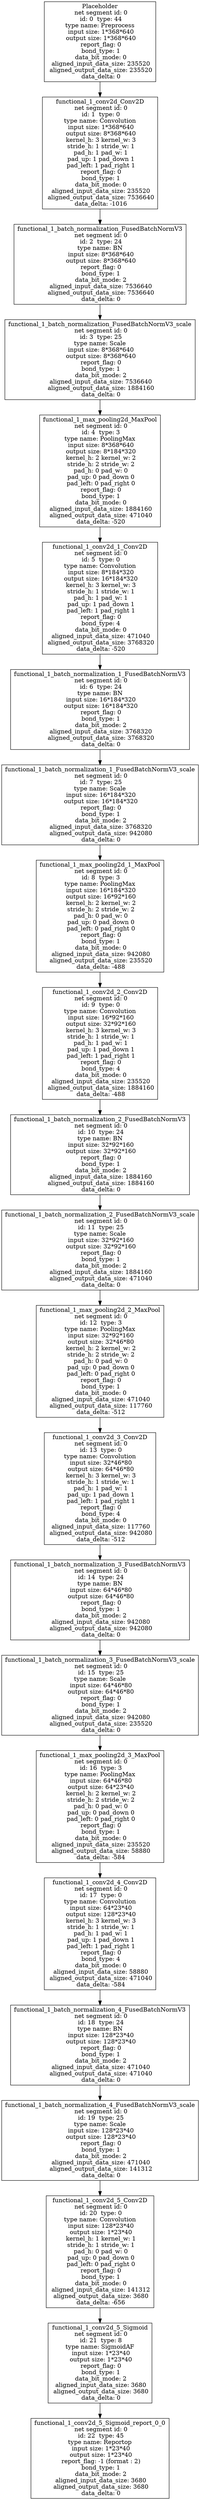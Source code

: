 digraph cnn_tree {
Placeholder [shape=box, label="Placeholder\n net segment id: 0\n id: 0  type: 44\ntype name: Preprocess\n input size: 1*368*640\n output size: 1*368*640\n report_flag: 0\n bond_type: 1\n data_bit_mode: 0\n aligned_input_data_size: 235520\n aligned_output_data_size: 235520\n data_delta: 0"];
Placeholder -> functional_1_conv2d_Conv2D;
functional_1_conv2d_Conv2D [shape=box, label="functional_1_conv2d_Conv2D\n net segment id: 0\n id: 1  type: 0\ntype name: Convolution\n input size: 1*368*640\n output size: 8*368*640\n kernel_h: 3 kernel_w: 3\n stride_h: 1 stride_w: 1\n pad_h: 1 pad_w: 1\n pad_up: 1 pad_down 1\n pad_left: 1 pad_right 1\n report_flag: 0\n bond_type: 1\n data_bit_mode: 0\n aligned_input_data_size: 235520\n aligned_output_data_size: 7536640\n data_delta: -1016"];
functional_1_conv2d_Conv2D -> functional_1_batch_normalization_FusedBatchNormV3;
functional_1_batch_normalization_FusedBatchNormV3 [shape=box, label="functional_1_batch_normalization_FusedBatchNormV3\n net segment id: 0\n id: 2  type: 24\ntype name: BN\n input size: 8*368*640\n output size: 8*368*640\n report_flag: 0\n bond_type: 1\n data_bit_mode: 2\n aligned_input_data_size: 7536640\n aligned_output_data_size: 7536640\n data_delta: 0"];
functional_1_batch_normalization_FusedBatchNormV3 -> functional_1_batch_normalization_FusedBatchNormV3_scale;
functional_1_batch_normalization_FusedBatchNormV3_scale [shape=box, label="functional_1_batch_normalization_FusedBatchNormV3_scale\n net segment id: 0\n id: 3  type: 25\ntype name: Scale\n input size: 8*368*640\n output size: 8*368*640\n report_flag: 0\n bond_type: 1\n data_bit_mode: 2\n aligned_input_data_size: 7536640\n aligned_output_data_size: 1884160\n data_delta: 0"];
functional_1_batch_normalization_FusedBatchNormV3_scale -> functional_1_max_pooling2d_MaxPool;
functional_1_max_pooling2d_MaxPool [shape=box, label="functional_1_max_pooling2d_MaxPool\n net segment id: 0\n id: 4  type: 3\ntype name: PoolingMax\n input size: 8*368*640\n output size: 8*184*320\n kernel_h: 2 kernel_w: 2\n stride_h: 2 stride_w: 2\n pad_h: 0 pad_w: 0\n pad_up: 0 pad_down 0\n pad_left: 0 pad_right 0\n report_flag: 0\n bond_type: 1\n data_bit_mode: 0\n aligned_input_data_size: 1884160\n aligned_output_data_size: 471040\n data_delta: -520"];
functional_1_max_pooling2d_MaxPool -> functional_1_conv2d_1_Conv2D;
functional_1_conv2d_1_Conv2D [shape=box, label="functional_1_conv2d_1_Conv2D\n net segment id: 0\n id: 5  type: 0\ntype name: Convolution\n input size: 8*184*320\n output size: 16*184*320\n kernel_h: 3 kernel_w: 3\n stride_h: 1 stride_w: 1\n pad_h: 1 pad_w: 1\n pad_up: 1 pad_down 1\n pad_left: 1 pad_right 1\n report_flag: 0\n bond_type: 4\n data_bit_mode: 0\n aligned_input_data_size: 471040\n aligned_output_data_size: 3768320\n data_delta: -520"];
functional_1_conv2d_1_Conv2D -> functional_1_batch_normalization_1_FusedBatchNormV3;
functional_1_batch_normalization_1_FusedBatchNormV3 [shape=box, label="functional_1_batch_normalization_1_FusedBatchNormV3\n net segment id: 0\n id: 6  type: 24\ntype name: BN\n input size: 16*184*320\n output size: 16*184*320\n report_flag: 0\n bond_type: 1\n data_bit_mode: 2\n aligned_input_data_size: 3768320\n aligned_output_data_size: 3768320\n data_delta: 0"];
functional_1_batch_normalization_1_FusedBatchNormV3 -> functional_1_batch_normalization_1_FusedBatchNormV3_scale;
functional_1_batch_normalization_1_FusedBatchNormV3_scale [shape=box, label="functional_1_batch_normalization_1_FusedBatchNormV3_scale\n net segment id: 0\n id: 7  type: 25\ntype name: Scale\n input size: 16*184*320\n output size: 16*184*320\n report_flag: 0\n bond_type: 1\n data_bit_mode: 2\n aligned_input_data_size: 3768320\n aligned_output_data_size: 942080\n data_delta: 0"];
functional_1_batch_normalization_1_FusedBatchNormV3_scale -> functional_1_max_pooling2d_1_MaxPool;
functional_1_max_pooling2d_1_MaxPool [shape=box, label="functional_1_max_pooling2d_1_MaxPool\n net segment id: 0\n id: 8  type: 3\ntype name: PoolingMax\n input size: 16*184*320\n output size: 16*92*160\n kernel_h: 2 kernel_w: 2\n stride_h: 2 stride_w: 2\n pad_h: 0 pad_w: 0\n pad_up: 0 pad_down 0\n pad_left: 0 pad_right 0\n report_flag: 0\n bond_type: 1\n data_bit_mode: 0\n aligned_input_data_size: 942080\n aligned_output_data_size: 235520\n data_delta: -488"];
functional_1_max_pooling2d_1_MaxPool -> functional_1_conv2d_2_Conv2D;
functional_1_conv2d_2_Conv2D [shape=box, label="functional_1_conv2d_2_Conv2D\n net segment id: 0\n id: 9  type: 0\ntype name: Convolution\n input size: 16*92*160\n output size: 32*92*160\n kernel_h: 3 kernel_w: 3\n stride_h: 1 stride_w: 1\n pad_h: 1 pad_w: 1\n pad_up: 1 pad_down 1\n pad_left: 1 pad_right 1\n report_flag: 0\n bond_type: 4\n data_bit_mode: 0\n aligned_input_data_size: 235520\n aligned_output_data_size: 1884160\n data_delta: -488"];
functional_1_conv2d_2_Conv2D -> functional_1_batch_normalization_2_FusedBatchNormV3;
functional_1_batch_normalization_2_FusedBatchNormV3 [shape=box, label="functional_1_batch_normalization_2_FusedBatchNormV3\n net segment id: 0\n id: 10  type: 24\ntype name: BN\n input size: 32*92*160\n output size: 32*92*160\n report_flag: 0\n bond_type: 1\n data_bit_mode: 2\n aligned_input_data_size: 1884160\n aligned_output_data_size: 1884160\n data_delta: 0"];
functional_1_batch_normalization_2_FusedBatchNormV3 -> functional_1_batch_normalization_2_FusedBatchNormV3_scale;
functional_1_batch_normalization_2_FusedBatchNormV3_scale [shape=box, label="functional_1_batch_normalization_2_FusedBatchNormV3_scale\n net segment id: 0\n id: 11  type: 25\ntype name: Scale\n input size: 32*92*160\n output size: 32*92*160\n report_flag: 0\n bond_type: 1\n data_bit_mode: 2\n aligned_input_data_size: 1884160\n aligned_output_data_size: 471040\n data_delta: 0"];
functional_1_batch_normalization_2_FusedBatchNormV3_scale -> functional_1_max_pooling2d_2_MaxPool;
functional_1_max_pooling2d_2_MaxPool [shape=box, label="functional_1_max_pooling2d_2_MaxPool\n net segment id: 0\n id: 12  type: 3\ntype name: PoolingMax\n input size: 32*92*160\n output size: 32*46*80\n kernel_h: 2 kernel_w: 2\n stride_h: 2 stride_w: 2\n pad_h: 0 pad_w: 0\n pad_up: 0 pad_down 0\n pad_left: 0 pad_right 0\n report_flag: 0\n bond_type: 1\n data_bit_mode: 0\n aligned_input_data_size: 471040\n aligned_output_data_size: 117760\n data_delta: -512"];
functional_1_max_pooling2d_2_MaxPool -> functional_1_conv2d_3_Conv2D;
functional_1_conv2d_3_Conv2D [shape=box, label="functional_1_conv2d_3_Conv2D\n net segment id: 0\n id: 13  type: 0\ntype name: Convolution\n input size: 32*46*80\n output size: 64*46*80\n kernel_h: 3 kernel_w: 3\n stride_h: 1 stride_w: 1\n pad_h: 1 pad_w: 1\n pad_up: 1 pad_down 1\n pad_left: 1 pad_right 1\n report_flag: 0\n bond_type: 4\n data_bit_mode: 0\n aligned_input_data_size: 117760\n aligned_output_data_size: 942080\n data_delta: -512"];
functional_1_conv2d_3_Conv2D -> functional_1_batch_normalization_3_FusedBatchNormV3;
functional_1_batch_normalization_3_FusedBatchNormV3 [shape=box, label="functional_1_batch_normalization_3_FusedBatchNormV3\n net segment id: 0\n id: 14  type: 24\ntype name: BN\n input size: 64*46*80\n output size: 64*46*80\n report_flag: 0\n bond_type: 1\n data_bit_mode: 2\n aligned_input_data_size: 942080\n aligned_output_data_size: 942080\n data_delta: 0"];
functional_1_batch_normalization_3_FusedBatchNormV3 -> functional_1_batch_normalization_3_FusedBatchNormV3_scale;
functional_1_batch_normalization_3_FusedBatchNormV3_scale [shape=box, label="functional_1_batch_normalization_3_FusedBatchNormV3_scale\n net segment id: 0\n id: 15  type: 25\ntype name: Scale\n input size: 64*46*80\n output size: 64*46*80\n report_flag: 0\n bond_type: 1\n data_bit_mode: 2\n aligned_input_data_size: 942080\n aligned_output_data_size: 235520\n data_delta: 0"];
functional_1_batch_normalization_3_FusedBatchNormV3_scale -> functional_1_max_pooling2d_3_MaxPool;
functional_1_max_pooling2d_3_MaxPool [shape=box, label="functional_1_max_pooling2d_3_MaxPool\n net segment id: 0\n id: 16  type: 3\ntype name: PoolingMax\n input size: 64*46*80\n output size: 64*23*40\n kernel_h: 2 kernel_w: 2\n stride_h: 2 stride_w: 2\n pad_h: 0 pad_w: 0\n pad_up: 0 pad_down 0\n pad_left: 0 pad_right 0\n report_flag: 0\n bond_type: 1\n data_bit_mode: 0\n aligned_input_data_size: 235520\n aligned_output_data_size: 58880\n data_delta: -584"];
functional_1_max_pooling2d_3_MaxPool -> functional_1_conv2d_4_Conv2D;
functional_1_conv2d_4_Conv2D [shape=box, label="functional_1_conv2d_4_Conv2D\n net segment id: 0\n id: 17  type: 0\ntype name: Convolution\n input size: 64*23*40\n output size: 128*23*40\n kernel_h: 3 kernel_w: 3\n stride_h: 1 stride_w: 1\n pad_h: 1 pad_w: 1\n pad_up: 1 pad_down 1\n pad_left: 1 pad_right 1\n report_flag: 0\n bond_type: 4\n data_bit_mode: 0\n aligned_input_data_size: 58880\n aligned_output_data_size: 471040\n data_delta: -584"];
functional_1_conv2d_4_Conv2D -> functional_1_batch_normalization_4_FusedBatchNormV3;
functional_1_batch_normalization_4_FusedBatchNormV3 [shape=box, label="functional_1_batch_normalization_4_FusedBatchNormV3\n net segment id: 0\n id: 18  type: 24\ntype name: BN\n input size: 128*23*40\n output size: 128*23*40\n report_flag: 0\n bond_type: 1\n data_bit_mode: 2\n aligned_input_data_size: 471040\n aligned_output_data_size: 471040\n data_delta: 0"];
functional_1_batch_normalization_4_FusedBatchNormV3 -> functional_1_batch_normalization_4_FusedBatchNormV3_scale;
functional_1_batch_normalization_4_FusedBatchNormV3_scale [shape=box, label="functional_1_batch_normalization_4_FusedBatchNormV3_scale\n net segment id: 0\n id: 19  type: 25\ntype name: Scale\n input size: 128*23*40\n output size: 128*23*40\n report_flag: 0\n bond_type: 1\n data_bit_mode: 2\n aligned_input_data_size: 471040\n aligned_output_data_size: 141312\n data_delta: 0"];
functional_1_batch_normalization_4_FusedBatchNormV3_scale -> functional_1_conv2d_5_Conv2D;
functional_1_conv2d_5_Conv2D [shape=box, label="functional_1_conv2d_5_Conv2D\n net segment id: 0\n id: 20  type: 0\ntype name: Convolution\n input size: 128*23*40\n output size: 1*23*40\n kernel_h: 1 kernel_w: 1\n stride_h: 1 stride_w: 1\n pad_h: 0 pad_w: 0\n pad_up: 0 pad_down 0\n pad_left: 0 pad_right 0\n report_flag: 0\n bond_type: 1\n data_bit_mode: 0\n aligned_input_data_size: 141312\n aligned_output_data_size: 3680\n data_delta: -656"];
functional_1_conv2d_5_Conv2D -> functional_1_conv2d_5_Sigmoid;
functional_1_conv2d_5_Sigmoid [shape=box, label="functional_1_conv2d_5_Sigmoid\n net segment id: 0\n id: 21  type: 8\ntype name: SigmoidAF\n input size: 1*23*40\n output size: 1*23*40\n report_flag: 0\n bond_type: 1\n data_bit_mode: 2\n aligned_input_data_size: 3680\n aligned_output_data_size: 3680\n data_delta: 0"];
functional_1_conv2d_5_Sigmoid -> functional_1_conv2d_5_Sigmoid_report_0_0;
functional_1_conv2d_5_Sigmoid_report_0_0 [shape=box, label="functional_1_conv2d_5_Sigmoid_report_0_0\n net segment id: 0\n id: 22  type: 45\ntype name: Reportop\n input size: 1*23*40\n output size: 1*23*40\n report_flag: -1 (format : 2)\n bond_type: 1\n data_bit_mode: 2\n aligned_input_data_size: 3680\n aligned_output_data_size: 3680\n data_delta: 0"];
}
